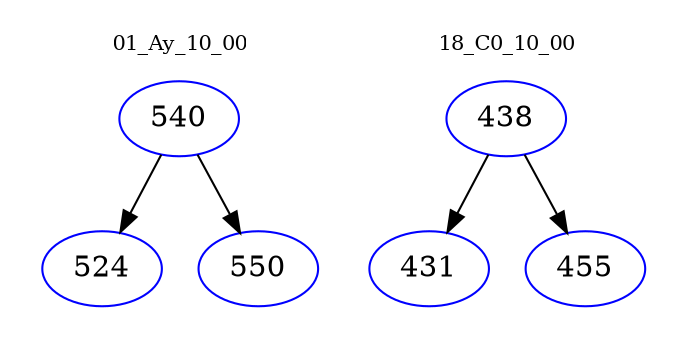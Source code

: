 digraph{
subgraph cluster_0 {
color = white
label = "01_Ay_10_00";
fontsize=10;
T0_540 [label="540", color="blue"]
T0_540 -> T0_524 [color="black"]
T0_524 [label="524", color="blue"]
T0_540 -> T0_550 [color="black"]
T0_550 [label="550", color="blue"]
}
subgraph cluster_1 {
color = white
label = "18_C0_10_00";
fontsize=10;
T1_438 [label="438", color="blue"]
T1_438 -> T1_431 [color="black"]
T1_431 [label="431", color="blue"]
T1_438 -> T1_455 [color="black"]
T1_455 [label="455", color="blue"]
}
}
